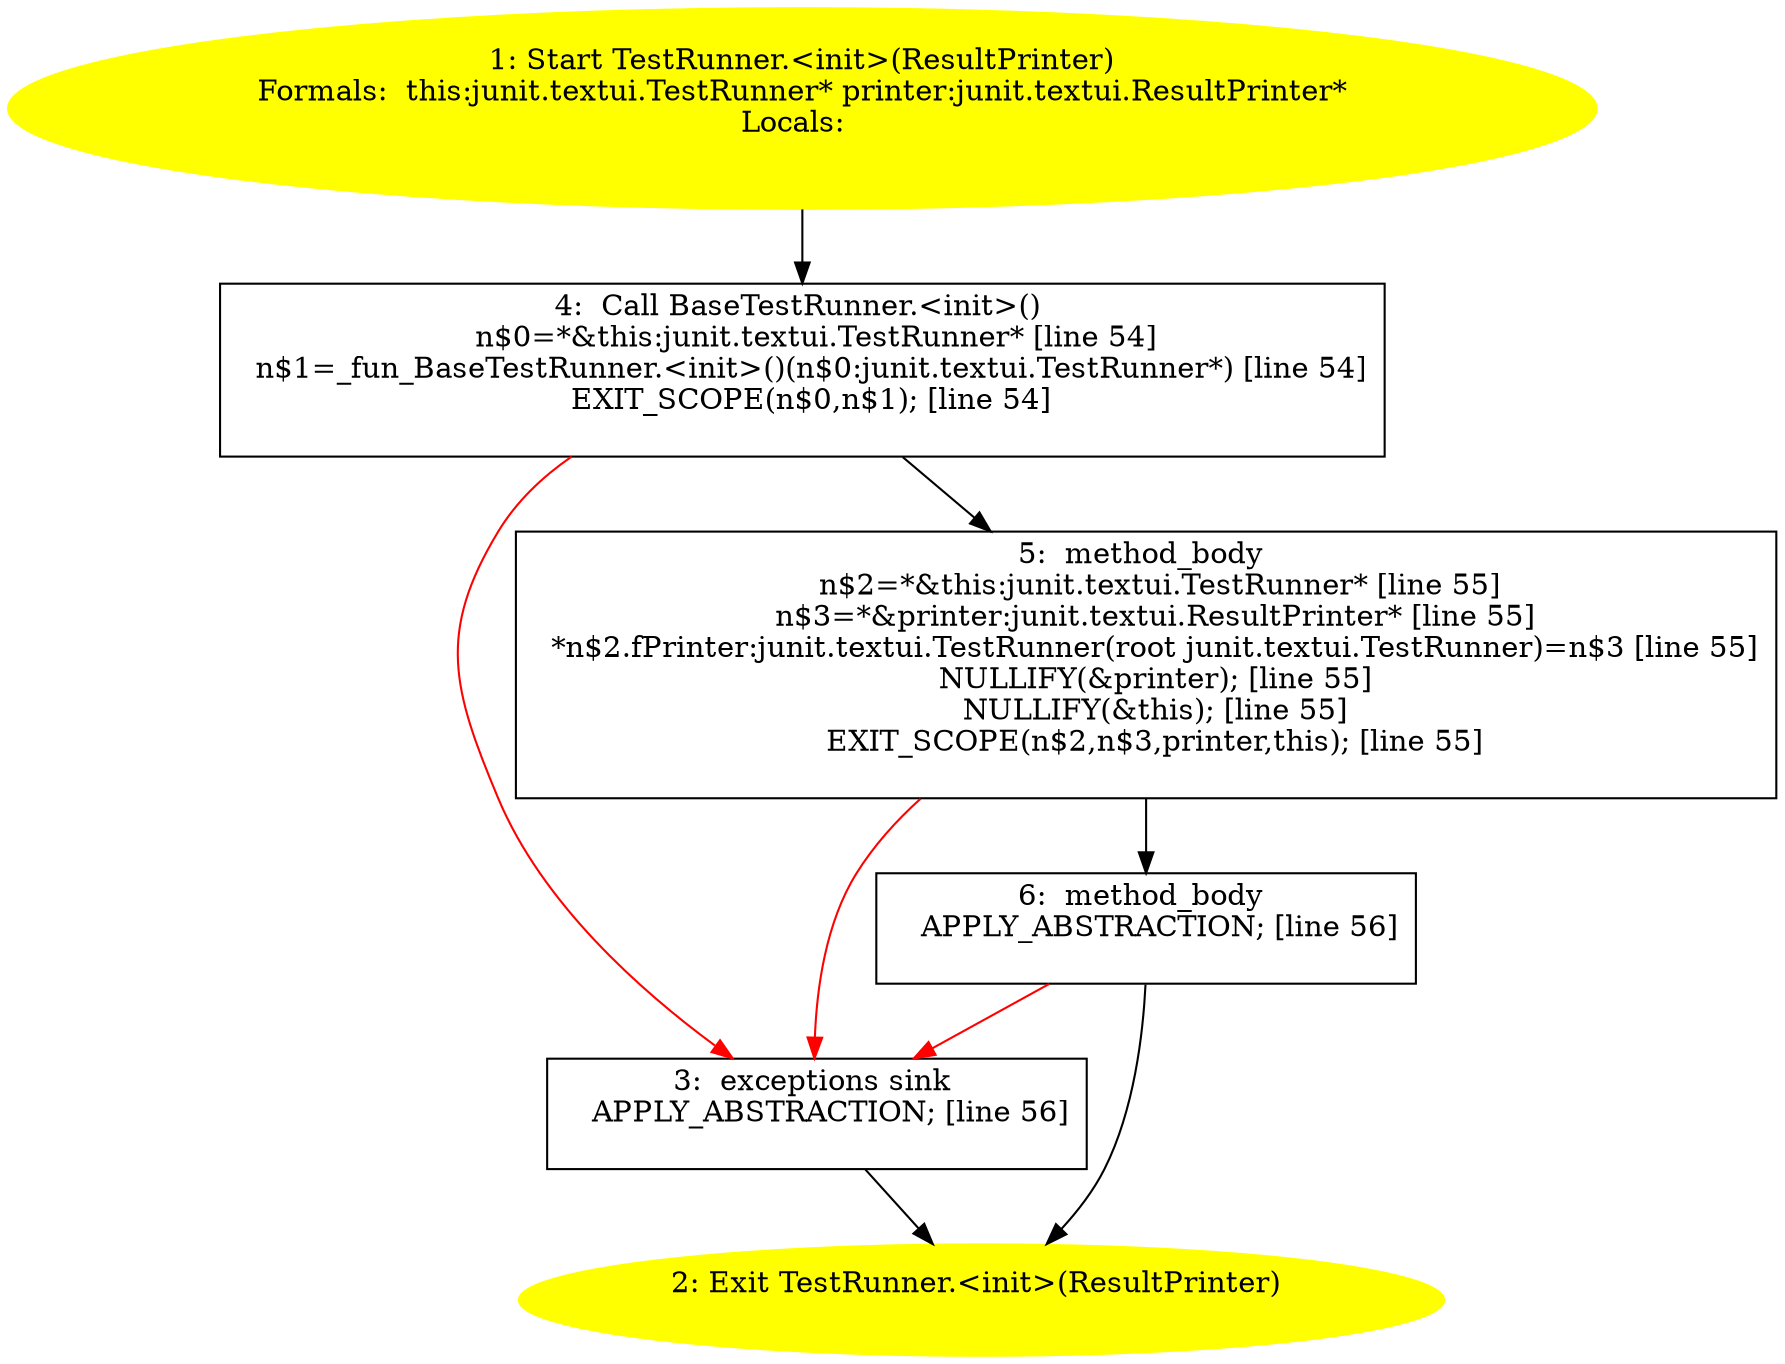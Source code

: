 /* @generated */
digraph cfg {
"junit.textui.TestRunner.<init>(junit.textui.ResultPrinter).70f8e143ee90674d06bb343b655b950e_1" [label="1: Start TestRunner.<init>(ResultPrinter)\nFormals:  this:junit.textui.TestRunner* printer:junit.textui.ResultPrinter*\nLocals:  \n  " color=yellow style=filled]
	

	 "junit.textui.TestRunner.<init>(junit.textui.ResultPrinter).70f8e143ee90674d06bb343b655b950e_1" -> "junit.textui.TestRunner.<init>(junit.textui.ResultPrinter).70f8e143ee90674d06bb343b655b950e_4" ;
"junit.textui.TestRunner.<init>(junit.textui.ResultPrinter).70f8e143ee90674d06bb343b655b950e_2" [label="2: Exit TestRunner.<init>(ResultPrinter) \n  " color=yellow style=filled]
	

"junit.textui.TestRunner.<init>(junit.textui.ResultPrinter).70f8e143ee90674d06bb343b655b950e_3" [label="3:  exceptions sink \n   APPLY_ABSTRACTION; [line 56]\n " shape="box"]
	

	 "junit.textui.TestRunner.<init>(junit.textui.ResultPrinter).70f8e143ee90674d06bb343b655b950e_3" -> "junit.textui.TestRunner.<init>(junit.textui.ResultPrinter).70f8e143ee90674d06bb343b655b950e_2" ;
"junit.textui.TestRunner.<init>(junit.textui.ResultPrinter).70f8e143ee90674d06bb343b655b950e_4" [label="4:  Call BaseTestRunner.<init>() \n   n$0=*&this:junit.textui.TestRunner* [line 54]\n  n$1=_fun_BaseTestRunner.<init>()(n$0:junit.textui.TestRunner*) [line 54]\n  EXIT_SCOPE(n$0,n$1); [line 54]\n " shape="box"]
	

	 "junit.textui.TestRunner.<init>(junit.textui.ResultPrinter).70f8e143ee90674d06bb343b655b950e_4" -> "junit.textui.TestRunner.<init>(junit.textui.ResultPrinter).70f8e143ee90674d06bb343b655b950e_5" ;
	 "junit.textui.TestRunner.<init>(junit.textui.ResultPrinter).70f8e143ee90674d06bb343b655b950e_4" -> "junit.textui.TestRunner.<init>(junit.textui.ResultPrinter).70f8e143ee90674d06bb343b655b950e_3" [color="red" ];
"junit.textui.TestRunner.<init>(junit.textui.ResultPrinter).70f8e143ee90674d06bb343b655b950e_5" [label="5:  method_body \n   n$2=*&this:junit.textui.TestRunner* [line 55]\n  n$3=*&printer:junit.textui.ResultPrinter* [line 55]\n  *n$2.fPrinter:junit.textui.TestRunner(root junit.textui.TestRunner)=n$3 [line 55]\n  NULLIFY(&printer); [line 55]\n  NULLIFY(&this); [line 55]\n  EXIT_SCOPE(n$2,n$3,printer,this); [line 55]\n " shape="box"]
	

	 "junit.textui.TestRunner.<init>(junit.textui.ResultPrinter).70f8e143ee90674d06bb343b655b950e_5" -> "junit.textui.TestRunner.<init>(junit.textui.ResultPrinter).70f8e143ee90674d06bb343b655b950e_6" ;
	 "junit.textui.TestRunner.<init>(junit.textui.ResultPrinter).70f8e143ee90674d06bb343b655b950e_5" -> "junit.textui.TestRunner.<init>(junit.textui.ResultPrinter).70f8e143ee90674d06bb343b655b950e_3" [color="red" ];
"junit.textui.TestRunner.<init>(junit.textui.ResultPrinter).70f8e143ee90674d06bb343b655b950e_6" [label="6:  method_body \n   APPLY_ABSTRACTION; [line 56]\n " shape="box"]
	

	 "junit.textui.TestRunner.<init>(junit.textui.ResultPrinter).70f8e143ee90674d06bb343b655b950e_6" -> "junit.textui.TestRunner.<init>(junit.textui.ResultPrinter).70f8e143ee90674d06bb343b655b950e_2" ;
	 "junit.textui.TestRunner.<init>(junit.textui.ResultPrinter).70f8e143ee90674d06bb343b655b950e_6" -> "junit.textui.TestRunner.<init>(junit.textui.ResultPrinter).70f8e143ee90674d06bb343b655b950e_3" [color="red" ];
}

